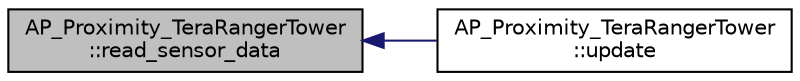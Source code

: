 digraph "AP_Proximity_TeraRangerTower::read_sensor_data"
{
 // INTERACTIVE_SVG=YES
  edge [fontname="Helvetica",fontsize="10",labelfontname="Helvetica",labelfontsize="10"];
  node [fontname="Helvetica",fontsize="10",shape=record];
  rankdir="LR";
  Node1 [label="AP_Proximity_TeraRangerTower\l::read_sensor_data",height=0.2,width=0.4,color="black", fillcolor="grey75", style="filled", fontcolor="black"];
  Node1 -> Node2 [dir="back",color="midnightblue",fontsize="10",style="solid",fontname="Helvetica"];
  Node2 [label="AP_Proximity_TeraRangerTower\l::update",height=0.2,width=0.4,color="black", fillcolor="white", style="filled",URL="$classAP__Proximity__TeraRangerTower.html#a6350b980e8e65254a973527c3b9c1c2d"];
}
